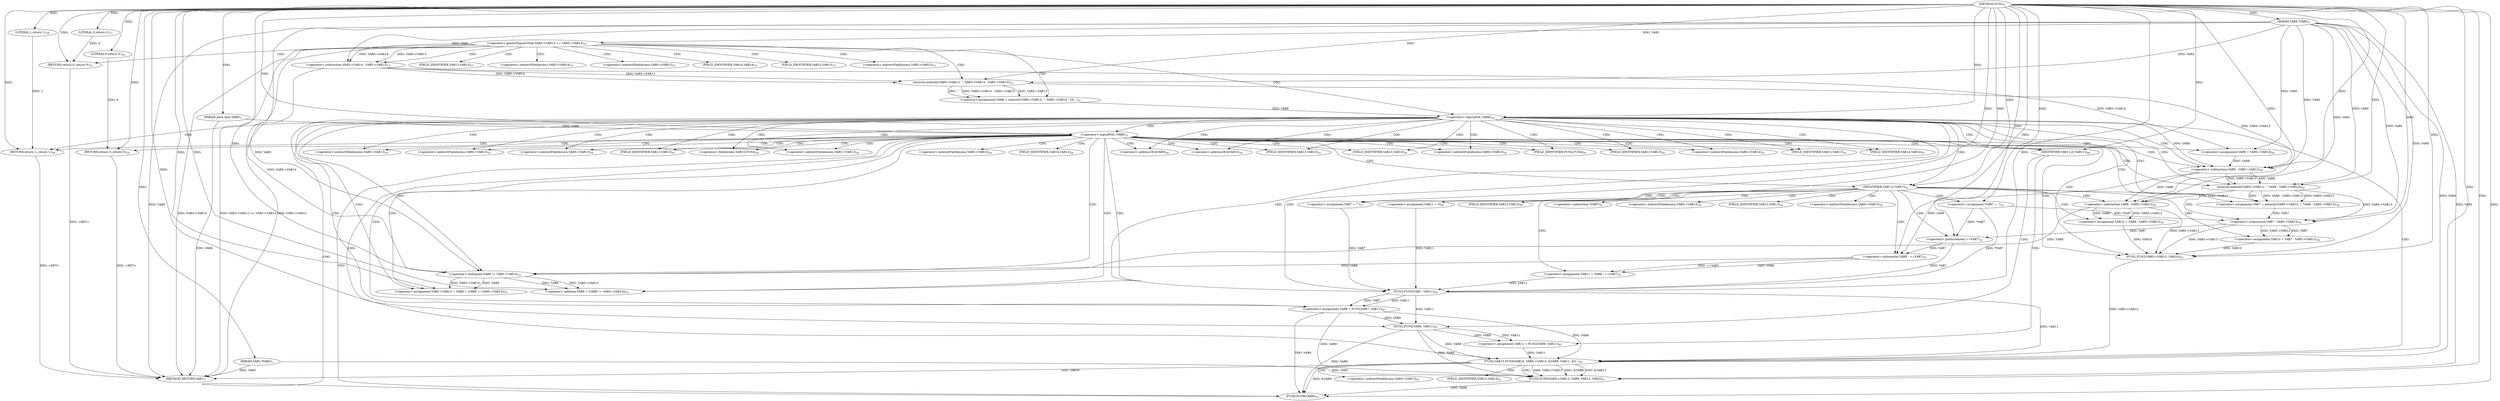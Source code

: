 digraph "FUN1" {  
"8" [label = <(METHOD,FUN1)<SUB>1</SUB>> ]
"163" [label = <(METHOD_RETURN,VAR1)<SUB>1</SUB>> ]
"9" [label = <(PARAM,VAR2 *VAR3)<SUB>1</SUB>> ]
"10" [label = <(PARAM,VAR4 *VAR5)<SUB>1</SUB>> ]
"11" [label = <(PARAM,zend_bool VAR6)<SUB>1</SUB>> ]
"30" [label = <(&lt;operator&gt;.assignment,VAR8 = memchr(VAR5-&gt;VAR13, '', VAR5-&gt;VAR14 - VA...)<SUB>15</SUB>> ]
"61" [label = <(&lt;operator&gt;.assignment,VAR7 = memchr(VAR5-&gt;VAR13, '', VAR8 - VAR5-&gt;VAR13))<SUB>30</SUB>> ]
"108" [label = <(FUN2,FUN2(VAR5-&gt;VAR13, VAR10))<SUB>43</SUB>> ]
"113" [label = <(&lt;operator&gt;.assignment,VAR9 = FUN3(VAR7, VAR11))<SUB>45</SUB>> ]
"148" [label = <(FUN6,FUN6(VAR9))<SUB>53</SUB>> ]
"150" [label = <(&lt;operator&gt;.assignment,VAR5-&gt;VAR13 = VAR8 + (VAR8 != VAR5-&gt;VAR14))<SUB>55</SUB>> ]
"161" [label = <(RETURN,return 1;,return 1;)<SUB>58</SUB>> ]
"20" [label = <(&lt;operator&gt;.greaterEqualsThan,VAR5-&gt;VAR13 &gt;= VAR5-&gt;VAR14)<SUB>10</SUB>> ]
"45" [label = <(&lt;operator&gt;.logicalNot,!VAR8)<SUB>20</SUB>> ]
"74" [label = <(IDENTIFIER,VAR7,if (VAR7))<SUB>31</SUB>> ]
"119" [label = <(IDENTIFIER,VAR11,if (VAR11))<SUB>46</SUB>> ]
"127" [label = <(FUN4,VAR15.FUN4(VAR16, VAR5-&gt;VAR13, &amp;VAR9, VAR11, &amp;V...)<SUB>50</SUB>> ]
"162" [label = <(LITERAL,1,return 1;)<SUB>58</SUB>> ]
"28" [label = <(RETURN,return 0;,return 0;)<SUB>11</SUB>> ]
"32" [label = <(memchr,memchr(VAR5-&gt;VAR13, '', VAR5-&gt;VAR14 - VAR5-&gt;VAR13))<SUB>15</SUB>> ]
"63" [label = <(memchr,memchr(VAR5-&gt;VAR13, '', VAR8 - VAR5-&gt;VAR13))<SUB>30</SUB>> ]
"76" [label = <(&lt;operator&gt;.assignment,*VAR7 = '')<SUB>32</SUB>> ]
"80" [label = <(&lt;operator&gt;.assignment,VAR10 = VAR7 - VAR5-&gt;VAR13)<SUB>34</SUB>> ]
"87" [label = <(&lt;operator&gt;.assignment,VAR11 = VAR8 - ++VAR7)<SUB>35</SUB>> ]
"115" [label = <(FUN3,FUN3(VAR7, VAR11))<SUB>45</SUB>> ]
"121" [label = <(&lt;operator&gt;.assignment,VAR11 = FUN2(VAR9, VAR11))<SUB>47</SUB>> ]
"141" [label = <(FUN5,FUN5(VAR5-&gt;VAR13, VAR9, VAR12, VAR3))<SUB>51</SUB>> ]
"154" [label = <(&lt;operator&gt;.addition,VAR8 + (VAR8 != VAR5-&gt;VAR14))<SUB>55</SUB>> ]
"29" [label = <(LITERAL,0,return 0;)<SUB>11</SUB>> ]
"37" [label = <(&lt;operator&gt;.subtraction,VAR5-&gt;VAR14 - VAR5-&gt;VAR13)<SUB>15</SUB>> ]
"49" [label = <(&lt;operator&gt;.logicalNot,!VAR6)<SUB>21</SUB>> ]
"68" [label = <(&lt;operator&gt;.subtraction,VAR8 - VAR5-&gt;VAR13)<SUB>30</SUB>> ]
"95" [label = <(&lt;operator&gt;.assignment,VAR7 = &quot;&quot;)<SUB>37</SUB>> ]
"98" [label = <(&lt;operator&gt;.assignment,VAR10 = VAR8 - VAR5-&gt;VAR13)<SUB>39</SUB>> ]
"105" [label = <(&lt;operator&gt;.assignment,VAR11 = 0)<SUB>40</SUB>> ]
"156" [label = <(&lt;operator&gt;.notEquals,VAR8 != VAR5-&gt;VAR14)<SUB>55</SUB>> ]
"52" [label = <(RETURN,return 0;,return 0;)<SUB>24</SUB>> ]
"82" [label = <(&lt;operator&gt;.subtraction,VAR7 - VAR5-&gt;VAR13)<SUB>34</SUB>> ]
"89" [label = <(&lt;operator&gt;.subtraction,VAR8 - ++VAR7)<SUB>35</SUB>> ]
"123" [label = <(FUN2,FUN2(VAR9, VAR11))<SUB>47</SUB>> ]
"53" [label = <(LITERAL,0,return 0;)<SUB>24</SUB>> ]
"56" [label = <(&lt;operator&gt;.assignment,VAR8 = VAR5-&gt;VAR14)<SUB>26</SUB>> ]
"91" [label = <(&lt;operator&gt;.preIncrement,++VAR7)<SUB>35</SUB>> ]
"100" [label = <(&lt;operator&gt;.subtraction,VAR8 - VAR5-&gt;VAR13)<SUB>39</SUB>> ]
"109" [label = <(&lt;operator&gt;.indirectFieldAccess,VAR5-&gt;VAR13)<SUB>43</SUB>> ]
"151" [label = <(&lt;operator&gt;.indirectFieldAccess,VAR5-&gt;VAR13)<SUB>55</SUB>> ]
"33" [label = <(&lt;operator&gt;.indirectFieldAccess,VAR5-&gt;VAR13)<SUB>15</SUB>> ]
"64" [label = <(&lt;operator&gt;.indirectFieldAccess,VAR5-&gt;VAR13)<SUB>30</SUB>> ]
"111" [label = <(FIELD_IDENTIFIER,VAR13,VAR13)<SUB>43</SUB>> ]
"128" [label = <(&lt;operator&gt;.fieldAccess,VAR15.FUN4)<SUB>50</SUB>> ]
"132" [label = <(&lt;operator&gt;.indirectFieldAccess,VAR5-&gt;VAR13)<SUB>50</SUB>> ]
"135" [label = <(&lt;operator&gt;.addressOf,&amp;VAR9)<SUB>50</SUB>> ]
"138" [label = <(&lt;operator&gt;.addressOf,&amp;VAR12)<SUB>50</SUB>> ]
"153" [label = <(FIELD_IDENTIFIER,VAR13,VAR13)<SUB>55</SUB>> ]
"35" [label = <(FIELD_IDENTIFIER,VAR13,VAR13)<SUB>15</SUB>> ]
"38" [label = <(&lt;operator&gt;.indirectFieldAccess,VAR5-&gt;VAR14)<SUB>15</SUB>> ]
"41" [label = <(&lt;operator&gt;.indirectFieldAccess,VAR5-&gt;VAR13)<SUB>15</SUB>> ]
"66" [label = <(FIELD_IDENTIFIER,VAR13,VAR13)<SUB>30</SUB>> ]
"70" [label = <(&lt;operator&gt;.indirectFieldAccess,VAR5-&gt;VAR13)<SUB>30</SUB>> ]
"77" [label = <(&lt;operator&gt;.indirection,*VAR7)<SUB>32</SUB>> ]
"130" [label = <(FIELD_IDENTIFIER,FUN4,FUN4)<SUB>50</SUB>> ]
"134" [label = <(FIELD_IDENTIFIER,VAR13,VAR13)<SUB>50</SUB>> ]
"142" [label = <(&lt;operator&gt;.indirectFieldAccess,VAR5-&gt;VAR13)<SUB>51</SUB>> ]
"158" [label = <(&lt;operator&gt;.indirectFieldAccess,VAR5-&gt;VAR14)<SUB>55</SUB>> ]
"40" [label = <(FIELD_IDENTIFIER,VAR14,VAR14)<SUB>15</SUB>> ]
"43" [label = <(FIELD_IDENTIFIER,VAR13,VAR13)<SUB>15</SUB>> ]
"72" [label = <(FIELD_IDENTIFIER,VAR13,VAR13)<SUB>30</SUB>> ]
"84" [label = <(&lt;operator&gt;.indirectFieldAccess,VAR5-&gt;VAR13)<SUB>34</SUB>> ]
"144" [label = <(FIELD_IDENTIFIER,VAR13,VAR13)<SUB>51</SUB>> ]
"160" [label = <(FIELD_IDENTIFIER,VAR14,VAR14)<SUB>55</SUB>> ]
"86" [label = <(FIELD_IDENTIFIER,VAR13,VAR13)<SUB>34</SUB>> ]
"102" [label = <(&lt;operator&gt;.indirectFieldAccess,VAR5-&gt;VAR13)<SUB>39</SUB>> ]
"58" [label = <(&lt;operator&gt;.indirectFieldAccess,VAR5-&gt;VAR14)<SUB>26</SUB>> ]
"104" [label = <(FIELD_IDENTIFIER,VAR13,VAR13)<SUB>39</SUB>> ]
"60" [label = <(FIELD_IDENTIFIER,VAR14,VAR14)<SUB>26</SUB>> ]
  "28" -> "163"  [ label = "DDG: &lt;RET&gt;"] 
  "52" -> "163"  [ label = "DDG: &lt;RET&gt;"] 
  "161" -> "163"  [ label = "DDG: &lt;RET&gt;"] 
  "9" -> "163"  [ label = "DDG: VAR3"] 
  "10" -> "163"  [ label = "DDG: VAR5"] 
  "11" -> "163"  [ label = "DDG: VAR6"] 
  "20" -> "163"  [ label = "DDG: VAR5-&gt;VAR13"] 
  "20" -> "163"  [ label = "DDG: VAR5-&gt;VAR14"] 
  "20" -> "163"  [ label = "DDG: VAR5-&gt;VAR13 &gt;= VAR5-&gt;VAR14"] 
  "127" -> "163"  [ label = "DDG: VAR16"] 
  "8" -> "9"  [ label = "DDG: "] 
  "8" -> "10"  [ label = "DDG: "] 
  "8" -> "11"  [ label = "DDG: "] 
  "32" -> "30"  [ label = "DDG: VAR5-&gt;VAR13"] 
  "32" -> "30"  [ label = "DDG: ''"] 
  "32" -> "30"  [ label = "DDG: VAR5-&gt;VAR14 - VAR5-&gt;VAR13"] 
  "63" -> "61"  [ label = "DDG: VAR5-&gt;VAR13"] 
  "63" -> "61"  [ label = "DDG: ''"] 
  "63" -> "61"  [ label = "DDG: VAR8 - VAR5-&gt;VAR13"] 
  "115" -> "113"  [ label = "DDG: VAR7"] 
  "115" -> "113"  [ label = "DDG: VAR11"] 
  "156" -> "150"  [ label = "DDG: VAR8"] 
  "8" -> "150"  [ label = "DDG: "] 
  "156" -> "150"  [ label = "DDG: VAR5-&gt;VAR14"] 
  "162" -> "161"  [ label = "DDG: 1"] 
  "8" -> "161"  [ label = "DDG: "] 
  "8" -> "74"  [ label = "DDG: "] 
  "10" -> "108"  [ label = "DDG: VAR5"] 
  "100" -> "108"  [ label = "DDG: VAR5-&gt;VAR13"] 
  "82" -> "108"  [ label = "DDG: VAR5-&gt;VAR13"] 
  "98" -> "108"  [ label = "DDG: VAR10"] 
  "80" -> "108"  [ label = "DDG: VAR10"] 
  "8" -> "108"  [ label = "DDG: "] 
  "8" -> "119"  [ label = "DDG: "] 
  "113" -> "148"  [ label = "DDG: VAR9"] 
  "123" -> "148"  [ label = "DDG: VAR9"] 
  "127" -> "148"  [ label = "DDG: &amp;VAR9"] 
  "141" -> "148"  [ label = "DDG: VAR9"] 
  "8" -> "148"  [ label = "DDG: "] 
  "8" -> "162"  [ label = "DDG: "] 
  "10" -> "20"  [ label = "DDG: VAR5"] 
  "29" -> "28"  [ label = "DDG: 0"] 
  "8" -> "28"  [ label = "DDG: "] 
  "10" -> "32"  [ label = "DDG: VAR5"] 
  "37" -> "32"  [ label = "DDG: VAR5-&gt;VAR13"] 
  "8" -> "32"  [ label = "DDG: "] 
  "37" -> "32"  [ label = "DDG: VAR5-&gt;VAR14"] 
  "30" -> "45"  [ label = "DDG: VAR8"] 
  "8" -> "45"  [ label = "DDG: "] 
  "10" -> "63"  [ label = "DDG: VAR5"] 
  "68" -> "63"  [ label = "DDG: VAR5-&gt;VAR13"] 
  "8" -> "63"  [ label = "DDG: "] 
  "68" -> "63"  [ label = "DDG: VAR8"] 
  "8" -> "76"  [ label = "DDG: "] 
  "82" -> "80"  [ label = "DDG: VAR7"] 
  "82" -> "80"  [ label = "DDG: VAR5-&gt;VAR13"] 
  "89" -> "87"  [ label = "DDG: VAR8"] 
  "89" -> "87"  [ label = "DDG: ++VAR7"] 
  "95" -> "115"  [ label = "DDG: VAR7"] 
  "76" -> "115"  [ label = "DDG: *VAR7"] 
  "91" -> "115"  [ label = "DDG: VAR7"] 
  "8" -> "115"  [ label = "DDG: "] 
  "105" -> "115"  [ label = "DDG: VAR11"] 
  "87" -> "115"  [ label = "DDG: VAR11"] 
  "123" -> "121"  [ label = "DDG: VAR9"] 
  "123" -> "121"  [ label = "DDG: VAR11"] 
  "8" -> "127"  [ label = "DDG: "] 
  "10" -> "127"  [ label = "DDG: VAR5"] 
  "108" -> "127"  [ label = "DDG: VAR5-&gt;VAR13"] 
  "113" -> "127"  [ label = "DDG: VAR9"] 
  "123" -> "127"  [ label = "DDG: VAR9"] 
  "115" -> "127"  [ label = "DDG: VAR11"] 
  "121" -> "127"  [ label = "DDG: VAR11"] 
  "156" -> "154"  [ label = "DDG: VAR8"] 
  "8" -> "154"  [ label = "DDG: "] 
  "156" -> "154"  [ label = "DDG: VAR5-&gt;VAR14"] 
  "8" -> "29"  [ label = "DDG: "] 
  "10" -> "37"  [ label = "DDG: VAR5"] 
  "20" -> "37"  [ label = "DDG: VAR5-&gt;VAR14"] 
  "20" -> "37"  [ label = "DDG: VAR5-&gt;VAR13"] 
  "45" -> "68"  [ label = "DDG: VAR8"] 
  "56" -> "68"  [ label = "DDG: VAR8"] 
  "8" -> "68"  [ label = "DDG: "] 
  "10" -> "68"  [ label = "DDG: VAR5"] 
  "32" -> "68"  [ label = "DDG: VAR5-&gt;VAR13"] 
  "8" -> "95"  [ label = "DDG: "] 
  "100" -> "98"  [ label = "DDG: VAR8"] 
  "100" -> "98"  [ label = "DDG: VAR5-&gt;VAR13"] 
  "8" -> "105"  [ label = "DDG: "] 
  "10" -> "141"  [ label = "DDG: VAR5"] 
  "127" -> "141"  [ label = "DDG: VAR5-&gt;VAR13"] 
  "113" -> "141"  [ label = "DDG: VAR9"] 
  "123" -> "141"  [ label = "DDG: VAR9"] 
  "127" -> "141"  [ label = "DDG: &amp;VAR9"] 
  "8" -> "141"  [ label = "DDG: "] 
  "127" -> "141"  [ label = "DDG: &amp;VAR12"] 
  "9" -> "141"  [ label = "DDG: VAR3"] 
  "100" -> "156"  [ label = "DDG: VAR8"] 
  "89" -> "156"  [ label = "DDG: VAR8"] 
  "8" -> "156"  [ label = "DDG: "] 
  "10" -> "156"  [ label = "DDG: VAR5"] 
  "37" -> "156"  [ label = "DDG: VAR5-&gt;VAR14"] 
  "11" -> "49"  [ label = "DDG: VAR6"] 
  "8" -> "49"  [ label = "DDG: "] 
  "53" -> "52"  [ label = "DDG: 0"] 
  "8" -> "52"  [ label = "DDG: "] 
  "61" -> "82"  [ label = "DDG: VAR7"] 
  "76" -> "82"  [ label = "DDG: *VAR7"] 
  "8" -> "82"  [ label = "DDG: "] 
  "10" -> "82"  [ label = "DDG: VAR5"] 
  "63" -> "82"  [ label = "DDG: VAR5-&gt;VAR13"] 
  "68" -> "89"  [ label = "DDG: VAR8"] 
  "8" -> "89"  [ label = "DDG: "] 
  "91" -> "89"  [ label = "DDG: VAR7"] 
  "113" -> "123"  [ label = "DDG: VAR9"] 
  "8" -> "123"  [ label = "DDG: "] 
  "115" -> "123"  [ label = "DDG: VAR11"] 
  "8" -> "53"  [ label = "DDG: "] 
  "10" -> "56"  [ label = "DDG: VAR5"] 
  "37" -> "56"  [ label = "DDG: VAR5-&gt;VAR14"] 
  "76" -> "91"  [ label = "DDG: *VAR7"] 
  "82" -> "91"  [ label = "DDG: VAR7"] 
  "8" -> "91"  [ label = "DDG: "] 
  "68" -> "100"  [ label = "DDG: VAR8"] 
  "8" -> "100"  [ label = "DDG: "] 
  "10" -> "100"  [ label = "DDG: VAR5"] 
  "63" -> "100"  [ label = "DDG: VAR5-&gt;VAR13"] 
  "20" -> "30"  [ label = "CDG: "] 
  "20" -> "37"  [ label = "CDG: "] 
  "20" -> "38"  [ label = "CDG: "] 
  "20" -> "40"  [ label = "CDG: "] 
  "20" -> "35"  [ label = "CDG: "] 
  "20" -> "43"  [ label = "CDG: "] 
  "20" -> "33"  [ label = "CDG: "] 
  "20" -> "32"  [ label = "CDG: "] 
  "20" -> "28"  [ label = "CDG: "] 
  "20" -> "45"  [ label = "CDG: "] 
  "20" -> "41"  [ label = "CDG: "] 
  "45" -> "115"  [ label = "CDG: "] 
  "45" -> "68"  [ label = "CDG: "] 
  "45" -> "64"  [ label = "CDG: "] 
  "45" -> "113"  [ label = "CDG: "] 
  "45" -> "154"  [ label = "CDG: "] 
  "45" -> "128"  [ label = "CDG: "] 
  "45" -> "161"  [ label = "CDG: "] 
  "45" -> "132"  [ label = "CDG: "] 
  "45" -> "150"  [ label = "CDG: "] 
  "45" -> "151"  [ label = "CDG: "] 
  "45" -> "74"  [ label = "CDG: "] 
  "45" -> "119"  [ label = "CDG: "] 
  "45" -> "153"  [ label = "CDG: "] 
  "45" -> "134"  [ label = "CDG: "] 
  "45" -> "138"  [ label = "CDG: "] 
  "45" -> "148"  [ label = "CDG: "] 
  "45" -> "61"  [ label = "CDG: "] 
  "45" -> "130"  [ label = "CDG: "] 
  "45" -> "70"  [ label = "CDG: "] 
  "45" -> "127"  [ label = "CDG: "] 
  "45" -> "108"  [ label = "CDG: "] 
  "45" -> "158"  [ label = "CDG: "] 
  "45" -> "111"  [ label = "CDG: "] 
  "45" -> "160"  [ label = "CDG: "] 
  "45" -> "49"  [ label = "CDG: "] 
  "45" -> "66"  [ label = "CDG: "] 
  "45" -> "72"  [ label = "CDG: "] 
  "45" -> "135"  [ label = "CDG: "] 
  "45" -> "63"  [ label = "CDG: "] 
  "45" -> "156"  [ label = "CDG: "] 
  "45" -> "109"  [ label = "CDG: "] 
  "74" -> "77"  [ label = "CDG: "] 
  "74" -> "98"  [ label = "CDG: "] 
  "74" -> "84"  [ label = "CDG: "] 
  "74" -> "102"  [ label = "CDG: "] 
  "74" -> "104"  [ label = "CDG: "] 
  "74" -> "95"  [ label = "CDG: "] 
  "74" -> "76"  [ label = "CDG: "] 
  "74" -> "87"  [ label = "CDG: "] 
  "74" -> "91"  [ label = "CDG: "] 
  "74" -> "80"  [ label = "CDG: "] 
  "74" -> "100"  [ label = "CDG: "] 
  "74" -> "86"  [ label = "CDG: "] 
  "74" -> "89"  [ label = "CDG: "] 
  "74" -> "82"  [ label = "CDG: "] 
  "74" -> "105"  [ label = "CDG: "] 
  "119" -> "121"  [ label = "CDG: "] 
  "119" -> "123"  [ label = "CDG: "] 
  "127" -> "144"  [ label = "CDG: "] 
  "127" -> "141"  [ label = "CDG: "] 
  "127" -> "142"  [ label = "CDG: "] 
  "49" -> "115"  [ label = "CDG: "] 
  "49" -> "68"  [ label = "CDG: "] 
  "49" -> "60"  [ label = "CDG: "] 
  "49" -> "64"  [ label = "CDG: "] 
  "49" -> "113"  [ label = "CDG: "] 
  "49" -> "154"  [ label = "CDG: "] 
  "49" -> "52"  [ label = "CDG: "] 
  "49" -> "128"  [ label = "CDG: "] 
  "49" -> "161"  [ label = "CDG: "] 
  "49" -> "56"  [ label = "CDG: "] 
  "49" -> "132"  [ label = "CDG: "] 
  "49" -> "150"  [ label = "CDG: "] 
  "49" -> "151"  [ label = "CDG: "] 
  "49" -> "74"  [ label = "CDG: "] 
  "49" -> "119"  [ label = "CDG: "] 
  "49" -> "153"  [ label = "CDG: "] 
  "49" -> "134"  [ label = "CDG: "] 
  "49" -> "138"  [ label = "CDG: "] 
  "49" -> "148"  [ label = "CDG: "] 
  "49" -> "58"  [ label = "CDG: "] 
  "49" -> "61"  [ label = "CDG: "] 
  "49" -> "130"  [ label = "CDG: "] 
  "49" -> "70"  [ label = "CDG: "] 
  "49" -> "127"  [ label = "CDG: "] 
  "49" -> "108"  [ label = "CDG: "] 
  "49" -> "158"  [ label = "CDG: "] 
  "49" -> "111"  [ label = "CDG: "] 
  "49" -> "160"  [ label = "CDG: "] 
  "49" -> "66"  [ label = "CDG: "] 
  "49" -> "72"  [ label = "CDG: "] 
  "49" -> "135"  [ label = "CDG: "] 
  "49" -> "63"  [ label = "CDG: "] 
  "49" -> "156"  [ label = "CDG: "] 
  "49" -> "109"  [ label = "CDG: "] 
}
